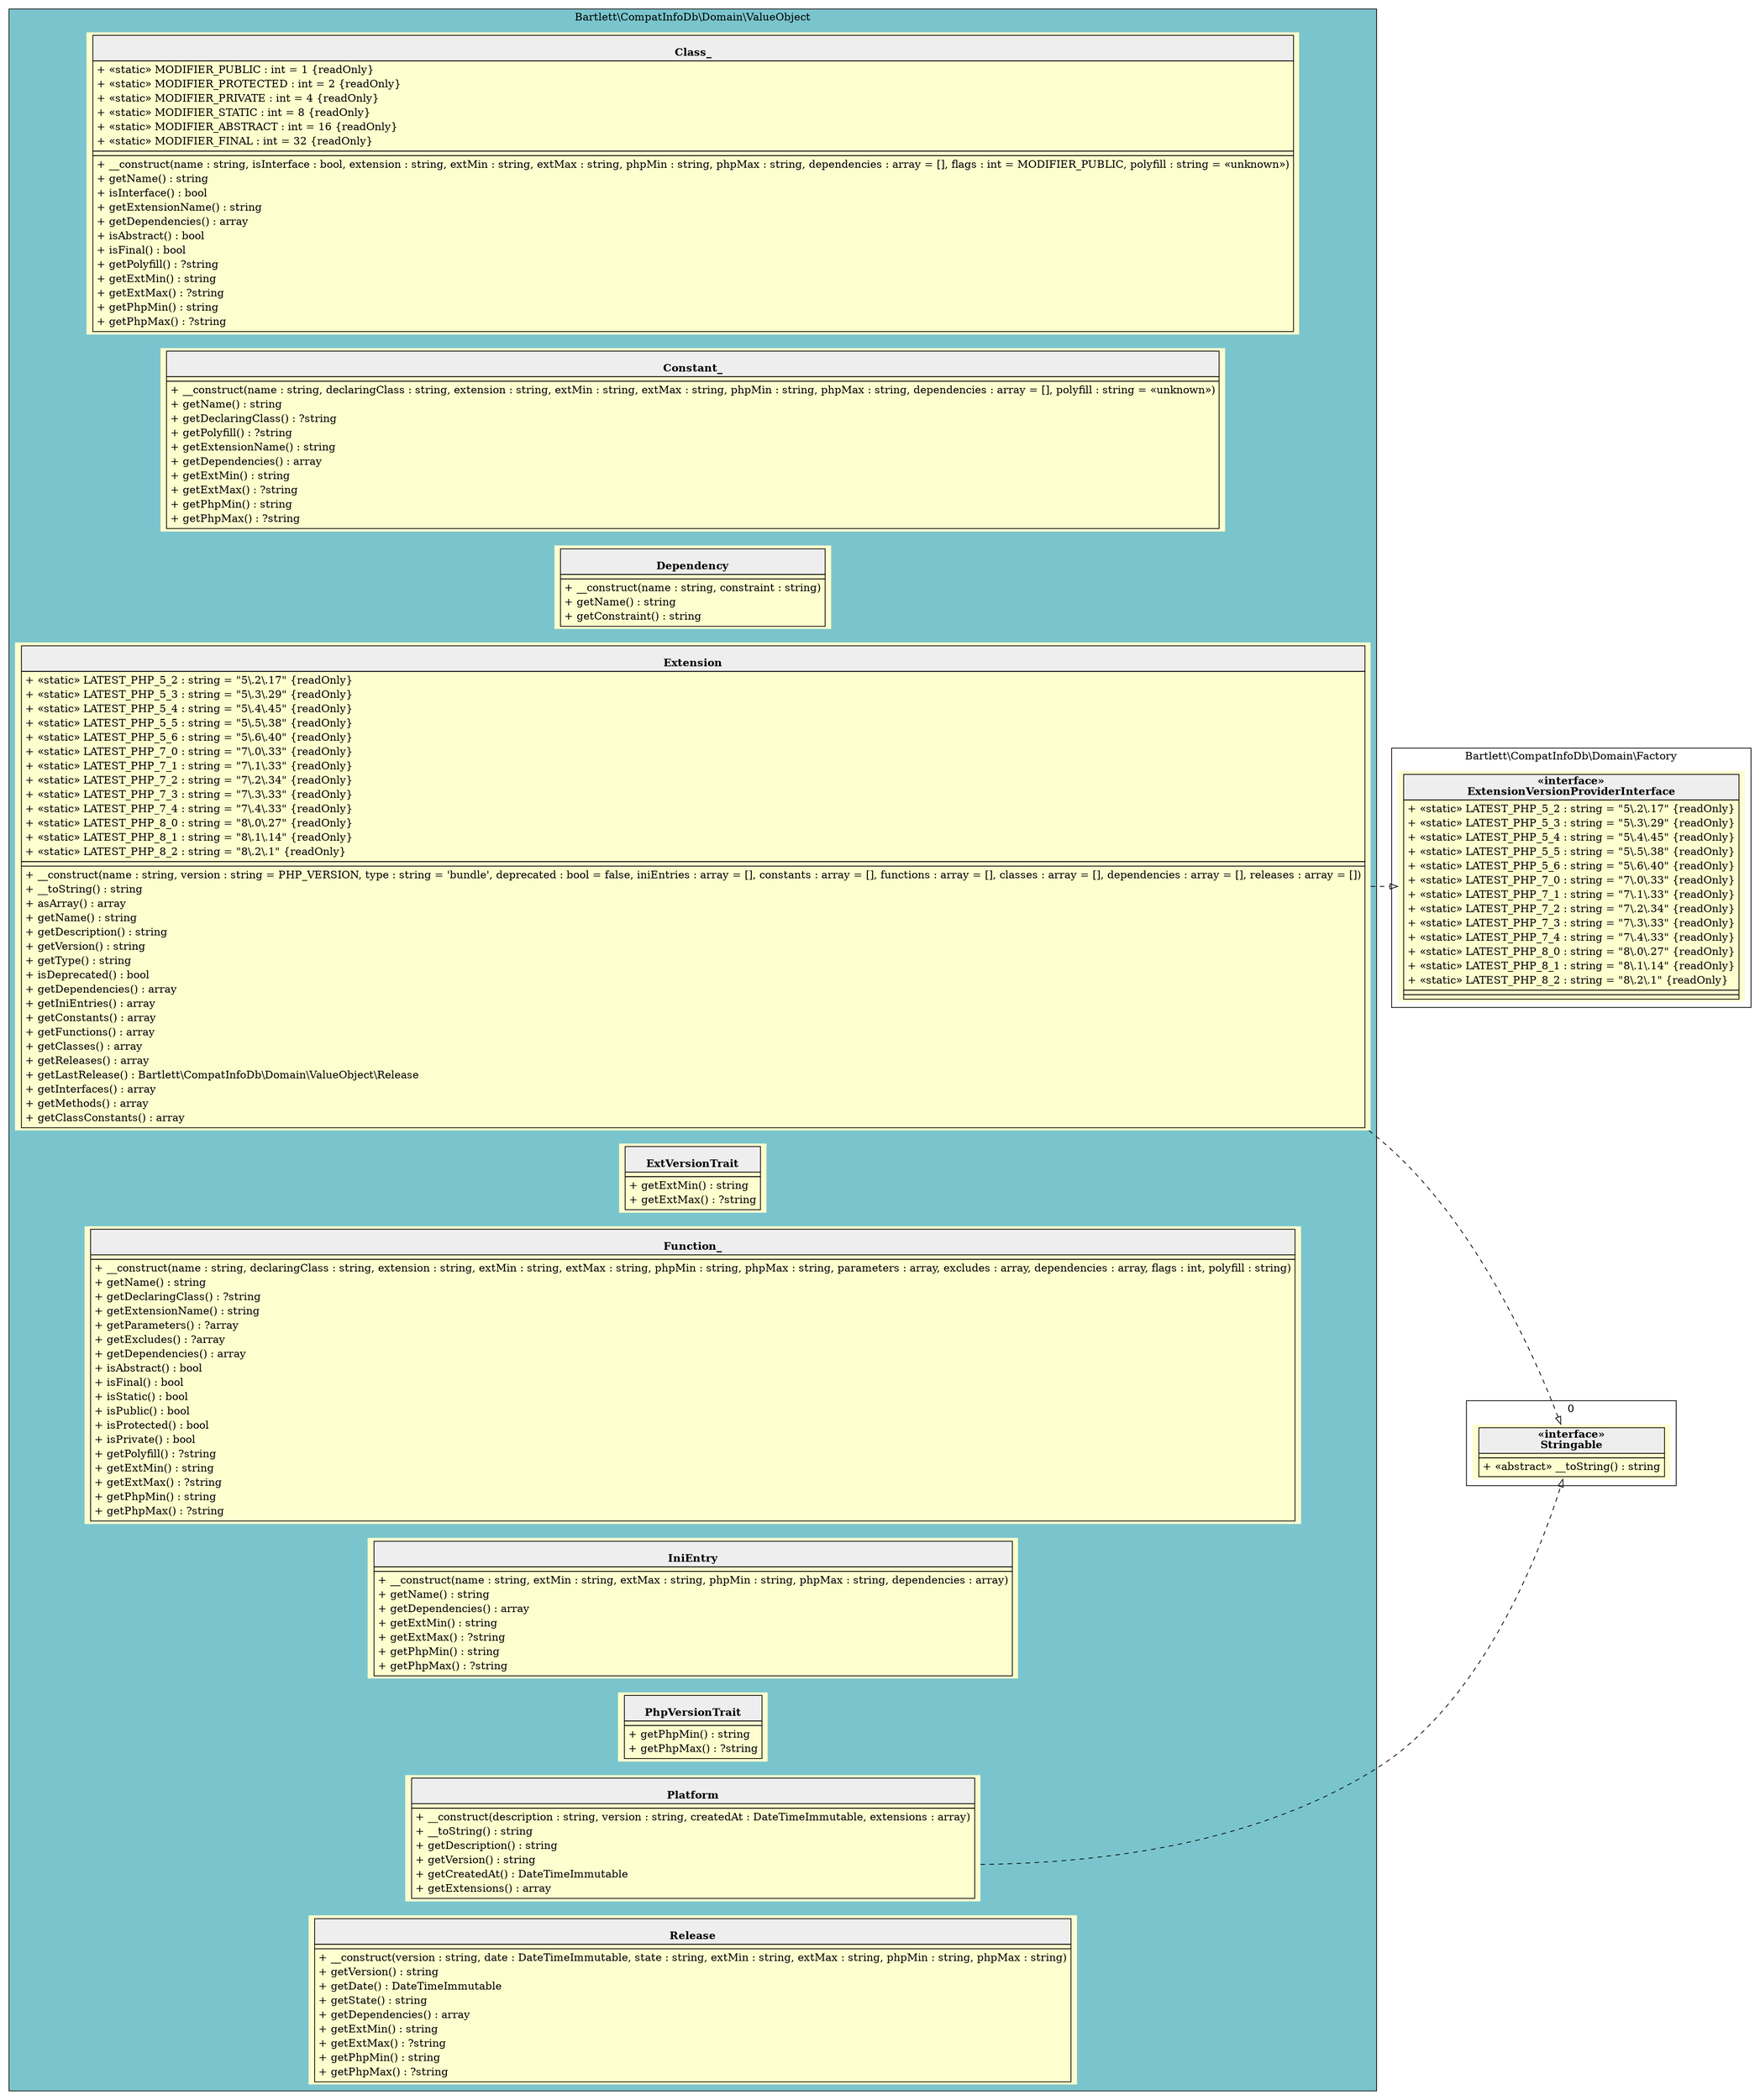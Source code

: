 digraph {
  graph [rankdir="LR" bgcolor="transparent"]
  node [fillcolor="#FEFECE" style="filled"]
  subgraph cluster_0 {
    graph [bgcolor="cadetblue3"]
    label = "Bartlett\\CompatInfoDb\\Domain\\ValueObject"
    "Bartlett\\CompatInfoDb\\Domain\\ValueObject\\Class_" [shape="none" label=<
<table cellspacing="0" border="0" cellborder="1">
    <tr><td bgcolor="#eeeeee"><b><br/>Class_</b></td></tr>
    <tr><td><table border="0" cellspacing="0" cellpadding="2">
    <tr><td align="left">+ «static» MODIFIER_PUBLIC : int = 1 {readOnly}</td></tr>
    <tr><td align="left">+ «static» MODIFIER_PROTECTED : int = 2 {readOnly}</td></tr>
    <tr><td align="left">+ «static» MODIFIER_PRIVATE : int = 4 {readOnly}</td></tr>
    <tr><td align="left">+ «static» MODIFIER_STATIC : int = 8 {readOnly}</td></tr>
    <tr><td align="left">+ «static» MODIFIER_ABSTRACT : int = 16 {readOnly}</td></tr>
    <tr><td align="left">+ «static» MODIFIER_FINAL : int = 32 {readOnly}</td></tr>
</table></td></tr>
    <tr><td></td></tr>
    <tr><td><table border="0" cellspacing="0" cellpadding="2">
    <tr><td align="left">+ __construct(name : string, isInterface : bool, extension : string, extMin : string, extMax : string, phpMin : string, phpMax : string, dependencies : array = [], flags : int = MODIFIER_PUBLIC, polyfill : string = «unknown»)</td></tr>
    <tr><td align="left">+ getName() : string</td></tr>
    <tr><td align="left">+ isInterface() : bool</td></tr>
    <tr><td align="left">+ getExtensionName() : string</td></tr>
    <tr><td align="left">+ getDependencies() : array</td></tr>
    <tr><td align="left">+ isAbstract() : bool</td></tr>
    <tr><td align="left">+ isFinal() : bool</td></tr>
    <tr><td align="left">+ getPolyfill() : ?string</td></tr>
    <tr><td align="left">+ getExtMin() : string</td></tr>
    <tr><td align="left">+ getExtMax() : ?string</td></tr>
    <tr><td align="left">+ getPhpMin() : string</td></tr>
    <tr><td align="left">+ getPhpMax() : ?string</td></tr>
</table></td></tr>
</table>>]
    "Bartlett\\CompatInfoDb\\Domain\\ValueObject\\Constant_" [shape="none" label=<
<table cellspacing="0" border="0" cellborder="1">
    <tr><td bgcolor="#eeeeee"><b><br/>Constant_</b></td></tr>
    <tr><td></td></tr>
    <tr><td><table border="0" cellspacing="0" cellpadding="2">
    <tr><td align="left">+ __construct(name : string, declaringClass : string, extension : string, extMin : string, extMax : string, phpMin : string, phpMax : string, dependencies : array = [], polyfill : string = «unknown»)</td></tr>
    <tr><td align="left">+ getName() : string</td></tr>
    <tr><td align="left">+ getDeclaringClass() : ?string</td></tr>
    <tr><td align="left">+ getPolyfill() : ?string</td></tr>
    <tr><td align="left">+ getExtensionName() : string</td></tr>
    <tr><td align="left">+ getDependencies() : array</td></tr>
    <tr><td align="left">+ getExtMin() : string</td></tr>
    <tr><td align="left">+ getExtMax() : ?string</td></tr>
    <tr><td align="left">+ getPhpMin() : string</td></tr>
    <tr><td align="left">+ getPhpMax() : ?string</td></tr>
</table></td></tr>
</table>>]
    "Bartlett\\CompatInfoDb\\Domain\\ValueObject\\Dependency" [shape="none" label=<
<table cellspacing="0" border="0" cellborder="1">
    <tr><td bgcolor="#eeeeee"><b><br/>Dependency</b></td></tr>
    <tr><td></td></tr>
    <tr><td><table border="0" cellspacing="0" cellpadding="2">
    <tr><td align="left">+ __construct(name : string, constraint : string)</td></tr>
    <tr><td align="left">+ getName() : string</td></tr>
    <tr><td align="left">+ getConstraint() : string</td></tr>
</table></td></tr>
</table>>]
    "Bartlett\\CompatInfoDb\\Domain\\ValueObject\\Extension" [shape="none" label=<
<table cellspacing="0" border="0" cellborder="1">
    <tr><td bgcolor="#eeeeee"><b><br/>Extension</b></td></tr>
    <tr><td><table border="0" cellspacing="0" cellpadding="2">
    <tr><td align="left">+ «static» LATEST_PHP_5_2 : string = "5\.2\.17" {readOnly}</td></tr>
    <tr><td align="left">+ «static» LATEST_PHP_5_3 : string = "5\.3\.29" {readOnly}</td></tr>
    <tr><td align="left">+ «static» LATEST_PHP_5_4 : string = "5\.4\.45" {readOnly}</td></tr>
    <tr><td align="left">+ «static» LATEST_PHP_5_5 : string = "5\.5\.38" {readOnly}</td></tr>
    <tr><td align="left">+ «static» LATEST_PHP_5_6 : string = "5\.6\.40" {readOnly}</td></tr>
    <tr><td align="left">+ «static» LATEST_PHP_7_0 : string = "7\.0\.33" {readOnly}</td></tr>
    <tr><td align="left">+ «static» LATEST_PHP_7_1 : string = "7\.1\.33" {readOnly}</td></tr>
    <tr><td align="left">+ «static» LATEST_PHP_7_2 : string = "7\.2\.34" {readOnly}</td></tr>
    <tr><td align="left">+ «static» LATEST_PHP_7_3 : string = "7\.3\.33" {readOnly}</td></tr>
    <tr><td align="left">+ «static» LATEST_PHP_7_4 : string = "7\.4\.33" {readOnly}</td></tr>
    <tr><td align="left">+ «static» LATEST_PHP_8_0 : string = "8\.0\.27" {readOnly}</td></tr>
    <tr><td align="left">+ «static» LATEST_PHP_8_1 : string = "8\.1\.14" {readOnly}</td></tr>
    <tr><td align="left">+ «static» LATEST_PHP_8_2 : string = "8\.2\.1" {readOnly}</td></tr>
</table></td></tr>
    <tr><td></td></tr>
    <tr><td><table border="0" cellspacing="0" cellpadding="2">
    <tr><td align="left">+ __construct(name : string, version : string = PHP_VERSION, type : string = 'bundle', deprecated : bool = false, iniEntries : array = [], constants : array = [], functions : array = [], classes : array = [], dependencies : array = [], releases : array = [])</td></tr>
    <tr><td align="left">+ __toString() : string</td></tr>
    <tr><td align="left">+ asArray() : array</td></tr>
    <tr><td align="left">+ getName() : string</td></tr>
    <tr><td align="left">+ getDescription() : string</td></tr>
    <tr><td align="left">+ getVersion() : string</td></tr>
    <tr><td align="left">+ getType() : string</td></tr>
    <tr><td align="left">+ isDeprecated() : bool</td></tr>
    <tr><td align="left">+ getDependencies() : array</td></tr>
    <tr><td align="left">+ getIniEntries() : array</td></tr>
    <tr><td align="left">+ getConstants() : array</td></tr>
    <tr><td align="left">+ getFunctions() : array</td></tr>
    <tr><td align="left">+ getClasses() : array</td></tr>
    <tr><td align="left">+ getReleases() : array</td></tr>
    <tr><td align="left">+ getLastRelease() : Bartlett\\CompatInfoDb\\Domain\\ValueObject\\Release</td></tr>
    <tr><td align="left">+ getInterfaces() : array</td></tr>
    <tr><td align="left">+ getMethods() : array</td></tr>
    <tr><td align="left">+ getClassConstants() : array</td></tr>
</table></td></tr>
</table>>]
    "Bartlett\\CompatInfoDb\\Domain\\ValueObject\\ExtVersionTrait" [shape="none" label=<
<table cellspacing="0" border="0" cellborder="1">
    <tr><td bgcolor="#eeeeee"><b><br/>ExtVersionTrait</b></td></tr>
    <tr><td></td></tr>
    <tr><td><table border="0" cellspacing="0" cellpadding="2">
    <tr><td align="left">+ getExtMin() : string</td></tr>
    <tr><td align="left">+ getExtMax() : ?string</td></tr>
</table></td></tr>
</table>>]
    "Bartlett\\CompatInfoDb\\Domain\\ValueObject\\Function_" [shape="none" label=<
<table cellspacing="0" border="0" cellborder="1">
    <tr><td bgcolor="#eeeeee"><b><br/>Function_</b></td></tr>
    <tr><td></td></tr>
    <tr><td><table border="0" cellspacing="0" cellpadding="2">
    <tr><td align="left">+ __construct(name : string, declaringClass : string, extension : string, extMin : string, extMax : string, phpMin : string, phpMax : string, parameters : array, excludes : array, dependencies : array, flags : int, polyfill : string)</td></tr>
    <tr><td align="left">+ getName() : string</td></tr>
    <tr><td align="left">+ getDeclaringClass() : ?string</td></tr>
    <tr><td align="left">+ getExtensionName() : string</td></tr>
    <tr><td align="left">+ getParameters() : ?array</td></tr>
    <tr><td align="left">+ getExcludes() : ?array</td></tr>
    <tr><td align="left">+ getDependencies() : array</td></tr>
    <tr><td align="left">+ isAbstract() : bool</td></tr>
    <tr><td align="left">+ isFinal() : bool</td></tr>
    <tr><td align="left">+ isStatic() : bool</td></tr>
    <tr><td align="left">+ isPublic() : bool</td></tr>
    <tr><td align="left">+ isProtected() : bool</td></tr>
    <tr><td align="left">+ isPrivate() : bool</td></tr>
    <tr><td align="left">+ getPolyfill() : ?string</td></tr>
    <tr><td align="left">+ getExtMin() : string</td></tr>
    <tr><td align="left">+ getExtMax() : ?string</td></tr>
    <tr><td align="left">+ getPhpMin() : string</td></tr>
    <tr><td align="left">+ getPhpMax() : ?string</td></tr>
</table></td></tr>
</table>>]
    "Bartlett\\CompatInfoDb\\Domain\\ValueObject\\IniEntry" [shape="none" label=<
<table cellspacing="0" border="0" cellborder="1">
    <tr><td bgcolor="#eeeeee"><b><br/>IniEntry</b></td></tr>
    <tr><td></td></tr>
    <tr><td><table border="0" cellspacing="0" cellpadding="2">
    <tr><td align="left">+ __construct(name : string, extMin : string, extMax : string, phpMin : string, phpMax : string, dependencies : array)</td></tr>
    <tr><td align="left">+ getName() : string</td></tr>
    <tr><td align="left">+ getDependencies() : array</td></tr>
    <tr><td align="left">+ getExtMin() : string</td></tr>
    <tr><td align="left">+ getExtMax() : ?string</td></tr>
    <tr><td align="left">+ getPhpMin() : string</td></tr>
    <tr><td align="left">+ getPhpMax() : ?string</td></tr>
</table></td></tr>
</table>>]
    "Bartlett\\CompatInfoDb\\Domain\\ValueObject\\PhpVersionTrait" [shape="none" label=<
<table cellspacing="0" border="0" cellborder="1">
    <tr><td bgcolor="#eeeeee"><b><br/>PhpVersionTrait</b></td></tr>
    <tr><td></td></tr>
    <tr><td><table border="0" cellspacing="0" cellpadding="2">
    <tr><td align="left">+ getPhpMin() : string</td></tr>
    <tr><td align="left">+ getPhpMax() : ?string</td></tr>
</table></td></tr>
</table>>]
    "Bartlett\\CompatInfoDb\\Domain\\ValueObject\\Platform" [shape="none" label=<
<table cellspacing="0" border="0" cellborder="1">
    <tr><td bgcolor="#eeeeee"><b><br/>Platform</b></td></tr>
    <tr><td></td></tr>
    <tr><td><table border="0" cellspacing="0" cellpadding="2">
    <tr><td align="left">+ __construct(description : string, version : string, createdAt : DateTimeImmutable, extensions : array)</td></tr>
    <tr><td align="left">+ __toString() : string</td></tr>
    <tr><td align="left">+ getDescription() : string</td></tr>
    <tr><td align="left">+ getVersion() : string</td></tr>
    <tr><td align="left">+ getCreatedAt() : DateTimeImmutable</td></tr>
    <tr><td align="left">+ getExtensions() : array</td></tr>
</table></td></tr>
</table>>]
    "Bartlett\\CompatInfoDb\\Domain\\ValueObject\\Release" [shape="none" label=<
<table cellspacing="0" border="0" cellborder="1">
    <tr><td bgcolor="#eeeeee"><b><br/>Release</b></td></tr>
    <tr><td></td></tr>
    <tr><td><table border="0" cellspacing="0" cellpadding="2">
    <tr><td align="left">+ __construct(version : string, date : DateTimeImmutable, state : string, extMin : string, extMax : string, phpMin : string, phpMax : string)</td></tr>
    <tr><td align="left">+ getVersion() : string</td></tr>
    <tr><td align="left">+ getDate() : DateTimeImmutable</td></tr>
    <tr><td align="left">+ getState() : string</td></tr>
    <tr><td align="left">+ getDependencies() : array</td></tr>
    <tr><td align="left">+ getExtMin() : string</td></tr>
    <tr><td align="left">+ getExtMax() : ?string</td></tr>
    <tr><td align="left">+ getPhpMin() : string</td></tr>
    <tr><td align="left">+ getPhpMax() : ?string</td></tr>
</table></td></tr>
</table>>]
  }
  subgraph cluster_1 {
    label = "Bartlett\\CompatInfoDb\\Domain\\Factory"
    "Bartlett\\CompatInfoDb\\Domain\\Factory\\ExtensionVersionProviderInterface" [shape="none" label=<
<table cellspacing="0" border="0" cellborder="1">
    <tr><td bgcolor="#eeeeee"><b>«interface»<br/>ExtensionVersionProviderInterface</b></td></tr>
    <tr><td><table border="0" cellspacing="0" cellpadding="2">
    <tr><td align="left">+ «static» LATEST_PHP_5_2 : string = "5\.2\.17" {readOnly}</td></tr>
    <tr><td align="left">+ «static» LATEST_PHP_5_3 : string = "5\.3\.29" {readOnly}</td></tr>
    <tr><td align="left">+ «static» LATEST_PHP_5_4 : string = "5\.4\.45" {readOnly}</td></tr>
    <tr><td align="left">+ «static» LATEST_PHP_5_5 : string = "5\.5\.38" {readOnly}</td></tr>
    <tr><td align="left">+ «static» LATEST_PHP_5_6 : string = "5\.6\.40" {readOnly}</td></tr>
    <tr><td align="left">+ «static» LATEST_PHP_7_0 : string = "7\.0\.33" {readOnly}</td></tr>
    <tr><td align="left">+ «static» LATEST_PHP_7_1 : string = "7\.1\.33" {readOnly}</td></tr>
    <tr><td align="left">+ «static» LATEST_PHP_7_2 : string = "7\.2\.34" {readOnly}</td></tr>
    <tr><td align="left">+ «static» LATEST_PHP_7_3 : string = "7\.3\.33" {readOnly}</td></tr>
    <tr><td align="left">+ «static» LATEST_PHP_7_4 : string = "7\.4\.33" {readOnly}</td></tr>
    <tr><td align="left">+ «static» LATEST_PHP_8_0 : string = "8\.0\.27" {readOnly}</td></tr>
    <tr><td align="left">+ «static» LATEST_PHP_8_1 : string = "8\.1\.14" {readOnly}</td></tr>
    <tr><td align="left">+ «static» LATEST_PHP_8_2 : string = "8\.2\.1" {readOnly}</td></tr>
</table></td></tr>
    <tr><td></td></tr>
    <tr><td></td></tr>
</table>>]
  }
  subgraph cluster_2 {
    label = 0
    "Stringable" [shape="none" label=<
<table cellspacing="0" border="0" cellborder="1">
    <tr><td bgcolor="#eeeeee"><b>«interface»<br/>Stringable</b></td></tr>
    <tr><td></td></tr>
    <tr><td><table border="0" cellspacing="0" cellpadding="2">
    <tr><td align="left">+ «abstract» __toString() : string</td></tr>
</table></td></tr>
</table>>]
  }
  "Bartlett\\CompatInfoDb\\Domain\\ValueObject\\Extension" -> "Bartlett\\CompatInfoDb\\Domain\\Factory\\ExtensionVersionProviderInterface" [arrowhead="empty" style="dashed"]
  "Bartlett\\CompatInfoDb\\Domain\\ValueObject\\Extension" -> "Stringable" [arrowhead="empty" style="dashed"]
  "Bartlett\\CompatInfoDb\\Domain\\ValueObject\\Platform" -> "Stringable" [arrowhead="empty" style="dashed"]
}
